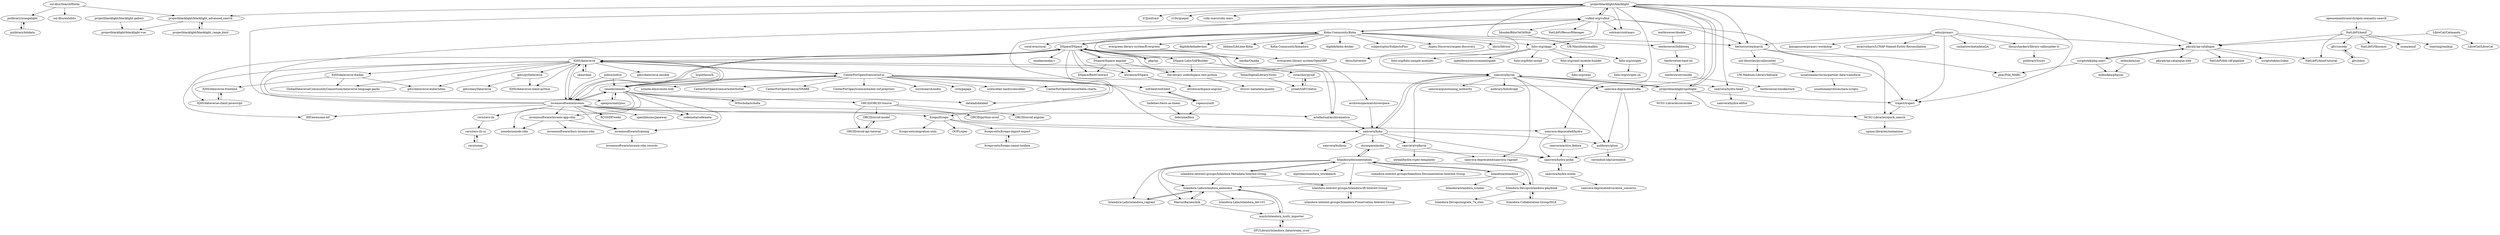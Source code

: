 digraph G {
"sul-dlss/SearchWorks" -> "sul-dlss/exhibits"
"sul-dlss/SearchWorks" -> "projectblacklight/blacklight_advanced_search"
"sul-dlss/SearchWorks" -> "pulibrary/orangelight"
"CenterForOpenScience/osf.io" -> "CenterForOpenScience/SHARE"
"CenterForOpenScience/osf.io" -> "IQSS/dataverse"
"CenterForOpenScience/osf.io" -> "CenterForOpenScience/waterbutler"
"CenterForOpenScience/osf.io" -> "zenodo/zenodo"
"CenterForOpenScience/osf.io" -> "osfclient/osfclient"
"CenterForOpenScience/osf.io" -> "inveniosoftware/invenio"
"CenterForOpenScience/osf.io" -> "ropensci/osfr"
"CenterForOpenScience/osf.io" -> "CenterForOpenScience/ember-osf-preprints"
"CenterForOpenScience/osf.io" -> "datalad/datalad" ["e"=1]
"CenterForOpenScience/osf.io" -> "ourresearch/oadoi" ["e"=1]
"CenterForOpenScience/osf.io" -> "crsh/papaja" ["e"=1]
"CenterForOpenScience/osf.io" -> "samvera-deprecated/sufia"
"CenterForOpenScience/osf.io" -> "sciencefair-land/sciencefair" ["e"=1]
"CenterForOpenScience/osf.io" -> "CenterForOpenScience/helm-charts"
"CenterForOpenScience/osf.io" -> "scinote-eln/scinote-web" ["e"=1]
"IQSS/dataverse" -> "IQSS/dataverse-docker"
"IQSS/dataverse" -> "gdcc/pyDataverse"
"IQSS/dataverse" -> "CenterForOpenScience/osf.io"
"IQSS/dataverse" -> "inveniosoftware/invenio"
"IQSS/dataverse" -> "ckan/ckan" ["e"=1]
"IQSS/dataverse" -> "zenodo/zenodo"
"IQSS/dataverse" -> "gdcc/dataverse-kubernetes"
"IQSS/dataverse" -> "artefactual/archivematica" ["e"=1]
"IQSS/dataverse" -> "gdcc/dataverse-ansible"
"IQSS/dataverse" -> "GlobalDataverseCommunityConsortium/dataverse-language-packs"
"IQSS/dataverse" -> "IQSS/dataverse-client-python"
"IQSS/dataverse" -> "DSpace/DSpace"
"IQSS/dataverse" -> "IQSS/dataverse-client-javascript"
"IQSS/dataverse" -> "samvera/hyrax"
"IQSS/dataverse" -> "openjournals/joss" ["e"=1]
"lindeloev/tests-as-linear" -> "debruine/faux" ["e"=1]
"rero/sonar" -> "rero/rero-ils-ui"
"NatLibFi/Annif" -> "NatLibFi/Annif-tutorial"
"NatLibFi/Annif" -> "NatLibFi/Skosmos" ["e"=1]
"NatLibFi/Annif" -> "pkiraly/qa-catalogue"
"NatLibFi/Annif" -> "osma/annif"
"NatLibFi/Annif" -> "tomtung/omikuji" ["e"=1]
"NatLibFi/Annif" -> "gbv/cocoda"
"IQSS/dataverse-docker" -> "gdcc/dataverse-kubernetes"
"IQSS/dataverse-docker" -> "GlobalDataverseCommunityConsortium/dataverse-language-packs"
"IQSS/dataverse-docker" -> "IQSS/dataverse-frontend"
"samvera/hydra-head" -> "samvera/hydra-editor"
"vufind-org/vufind" -> "NatLibFi/RecordManager"
"vufind-org/vufind" -> "projectblacklight/blacklight"
"vufind-org/vufind" -> "solrmarc/solrmarc"
"vufind-org/vufind" -> "folio-org/okapi"
"vufind-org/vufind" -> "Koha-Community/Koha"
"vufind-org/vufind" -> "hectorcorrea/marcli"
"vufind-org/vufind" -> "hbunke/BibsOnGitHub"
"vufind-org/vufind" -> "pear/File_MARC"
"projectblacklight/spotlight" -> "projectblacklight/blacklight"
"projectblacklight/spotlight" -> "NCSU-Libraries/ocracoke"
"projectblacklight/spotlight" -> "NCSU-Libraries/quick_search"
"projectblacklight/spotlight" -> "samvera/hyrax"
"projectblacklight/spotlight" -> "traject/traject"
"Islandora/islandora" -> "Islandora/documentation"
"Islandora/islandora" -> "Islandora/islandora_scholar"
"Islandora/islandora" -> "Islandora-Labs/islandora_awesome"
"Islandora/islandora" -> "Islandora-Devops/islandora-playbook"
"traject/traject" -> "NCSU-Libraries/quick_search"
"inveniosoftware/invenio-app-rdm" -> "inveniosoftware/docs-invenio-rdm"
"inveniosoftware/invenio-app-rdm" -> "zenodo/zenodo-rdm"
"inveniosoftware/invenio-app-rdm" -> "inveniosoftware/training"
"folio-org/stripes" -> "folio-org/stripes-cli"
"gbv/cocoda" -> "gbv/jskos"
"evergreen-library-system/Evergreen" -> "evergreen-library-system/OpenSRF"
"gdcc/pyDataverse" -> "gdcc/easyDataverse"
"gdcc/pyDataverse" -> "IQSS/dataverse-client-python"
"islandora-interest-groups/Islandora-Preservation-Interest-Group" -> "islandora-interest-groups/Islandora-IR-Interest-Group"
"projectblacklight/blacklight-gallery" -> "projectblacklight/blacklight-vue"
"DSpace-Labs/SAFBuilder" -> "cstarcher/pysaf"
"DSpace-Labs/SAFBuilder" -> "the-library-code/dspace-rest-python"
"ckan/ckan" -> "IQSS/dataverse" ["e"=1]
"indico/indico" -> "inveniosoftware/invenio" ["e"=1]
"indico/indico" -> "zenodo/zenodo" ["e"=1]
"inveniosoftware/invenio" -> "zenodo/zenodo"
"inveniosoftware/invenio" -> "inveniosoftware/invenio-app-rdm"
"inveniosoftware/invenio" -> "inveniosoftware/training"
"inveniosoftware/invenio" -> "samvera/hyku"
"inveniosoftware/invenio" -> "RCOSDP/weko"
"inveniosoftware/invenio" -> "codemeta/codemeta" ["e"=1]
"inveniosoftware/invenio" -> "DSpace/DSpace"
"inveniosoftware/invenio" -> "vufind-org/vufind"
"inveniosoftware/invenio" -> "fcrepo/fcrepo"
"inveniosoftware/invenio" -> "openlibhums/janeway" ["e"=1]
"inveniosoftware/invenio" -> "artefactual/archivematica" ["e"=1]
"inveniosoftware/invenio" -> "IIIF/awesome-iiif" ["e"=1]
"inveniosoftware/invenio" -> "IQSS/dataverse"
"inveniosoftware/invenio" -> "projectblacklight/blacklight"
"inveniosoftware/invenio" -> "rero/rero-ils"
"ORCID/orcid-model" -> "ORCID/orcid-api-tutorial"
"Islandora/documentation" -> "Islandora-Devops/islandora-playbook"
"Islandora/documentation" -> "islandora-interest-groups/Islandora-Metadata-Interest-Group"
"Islandora/documentation" -> "Islandora/islandora"
"Islandora/documentation" -> "Islandora-Labs/islandora_awesome"
"Islandora/documentation" -> "Islandora-Labs/islandora_vagrant"
"Islandora/documentation" -> "mjordan/islandora_workbench"
"Islandora/documentation" -> "islandora-interest-groups/Islandora-IR-Interest-Group"
"Islandora/documentation" -> "duraspace/pcdm"
"Islandora/documentation" -> "MarcusBarnes/mik"
"Islandora/documentation" -> "islandora-interest-groups/Islandora-Documentation-Interest-Group"
"pulibrary/orangelight" -> "pulibrary/bibdata"
"gbv/jskos" -> "gbv/cocoda"
"samvera/hydra-works" -> "samvera/hydra-pcdm"
"samvera/hydra-works" -> "samvera-deprecated/curation_concerns"
"pulibrary/bibdata" -> "pulibrary/orangelight"
"IQSS/dataverse-client-javascript" -> "IQSS/dataverse-frontend"
"rero/rero-ils-ui" -> "rero/sonar"
"textbrowser/dooble" -> "textbrowser/biblioteq" ["e"=1]
"projectblacklight/blacklight" -> "projectblacklight/spotlight"
"projectblacklight/blacklight" -> "samvera/hyrax"
"projectblacklight/blacklight" -> "vufind-org/vufind"
"projectblacklight/blacklight" -> "traject/traject"
"projectblacklight/blacklight" -> "solrmarc/solrmarc"
"projectblacklight/blacklight" -> "samvera/hydra-head"
"projectblacklight/blacklight" -> "samvera-deprecated/sufia"
"projectblacklight/blacklight" -> "samvera/hyku"
"projectblacklight/blacklight" -> "projectblacklight/blacklight_advanced_search"
"projectblacklight/blacklight" -> "ICIJ/extract" ["e"=1]
"projectblacklight/blacklight" -> "o19s/quepid" ["e"=1]
"projectblacklight/blacklight" -> "ruby-marc/ruby-marc"
"projectblacklight/blacklight" -> "samvera-deprecated/hydra"
"projectblacklight/blacklight" -> "pkiraly/qa-catalogue"
"projectblacklight/blacklight" -> "hectorcorrea/marcli"
"DSpace/DSpace" -> "DSpace/dspace-angular"
"DSpace/DSpace" -> "DSpace/RestContract"
"DSpace/DSpace" -> "inveniosoftware/invenio"
"DSpace/DSpace" -> "pkp/ojs" ["e"=1]
"DSpace/DSpace" -> "archivesspace/archivesspace" ["e"=1]
"DSpace/DSpace" -> "the-library-code/dspace-rest-python"
"DSpace/DSpace" -> "fcrepo/fcrepo"
"DSpace/DSpace" -> "artefactual/archivematica" ["e"=1]
"DSpace/DSpace" -> "4Science/DSpace"
"DSpace/DSpace" -> "omeka/omeka-s" ["e"=1]
"DSpace/DSpace" -> "DSpace-Labs/SAFBuilder"
"DSpace/DSpace" -> "Koha-Community/Koha"
"DSpace/DSpace" -> "IQSS/dataverse"
"DSpace/DSpace" -> "omeka/Omeka" ["e"=1]
"DSpace/DSpace" -> "IIIF/awesome-iiif" ["e"=1]
"pkp/ojs" -> "DSpace/DSpace" ["e"=1]
"islandora-interest-groups/Islandora-Metadata-Interest-Group" -> "islandora-interest-groups/Islandora-IR-Interest-Group"
"islandora-interest-groups/Islandora-Metadata-Interest-Group" -> "Islandora-Labs/islandora_awesome"
"islandora-interest-groups/Islandora-Metadata-Interest-Group" -> "Islandora/documentation"
"hypothesis/h" -> "zenodo/zenodo" ["e"=1]
"textbrowser/spot-on" -> "textbrowser/smoke"
"jcreel/SAFCreator" -> "cstarcher/pysaf"
"edsu/pymarc" -> "lpmagnuson/pymarc-workshop"
"edsu/pymarc" -> "pkiraly/qa-catalogue"
"edsu/pymarc" -> "hectorcorrea/marcli"
"edsu/pymarc" -> "mcarruthers/LCNAF-Named-Entity-Reconciliation" ["e"=1]
"edsu/pymarc" -> "libraryhackers/library-callnumber-lc"
"edsu/pymarc" -> "cmharlow/metadataQA" ["e"=1]
"edsu/pymarc" -> "traject/traject"
"textbrowser/biblioteq" -> "textbrowser/spot-on"
"samvera/active_fedora" -> "samvera/hydra-pcdm"
"duraspace/pcdm" -> "samvera/hydra-pcdm"
"duraspace/pcdm" -> "Islandora/documentation"
"libris/librisxl" -> "libris/lxlviewer"
"libraryhackers/library-callnumber-lc" -> "pulibrary/lcsort"
"fcrepo-exts/fcrepo-camel-toolbox" -> "fcrepo-exts/fcrepo-import-export"
"hbunke/BibsOnGitHub" -> "UB-Mannheim/malibu"
"samvera/hydra-pcdm" -> "samvera/hydra-works"
"Islandora-Labs/islandora_vagrant" -> "Islandora-Labs/islandora_awesome"
"MarcusBarnes/mik" -> "mnylc/islandora_multi_importer"
"MarcusBarnes/mik" -> "Islandora-Labs/islandora_awesome"
"ropensci/osfr" -> "debruine/faux"
"ropensci/osfr" -> "osfclient/osfclient"
"archivesspace/archivesspace" -> "samvera/hyku" ["e"=1]
"scriptotek/php-marc" -> "indexdata/phpyaz"
"scriptotek/php-marc" -> "pear/File_MARC"
"scriptotek/php-marc" -> "pkiraly/qa-catalogue"
"folio-org/okapi" -> "folio-org/folio-install"
"folio-org/okapi" -> "folio-org/stripes"
"folio-org/okapi" -> "folio-org/folio-sample-modules"
"folio-org/okapi" -> "folio-org/raml-module-builder"
"folio-org/okapi" -> "openlibraryenvironment/gokb"
"indexdata/yaz" -> "indexdata/phpyaz"
"the-library-code/dspace-rest-python" -> "ilri/csv-metadata-quality"
"pulibrary/plum" -> "cavendish-ldp/cavendish"
"TexasDigitalLibrary/Vireo" -> "jcreel/SAFCreator"
"islandora-interest-groups/Islandora-IR-Interest-Group" -> "islandora-interest-groups/Islandora-Preservation-Interest-Group"
"Koha-Community/Koha" -> "vufind-org/vufind"
"Koha-Community/Koha" -> "digibib/kohadevbox"
"Koha-Community/Koha" -> "evergreen-library-system/Evergreen"
"Koha-Community/Koha" -> "liblime/LibLime-Koha"
"Koha-Community/Koha" -> "Koha-Community/kohadocs"
"Koha-Community/Koha" -> "folio-org/okapi"
"Koha-Community/Koha" -> "digibib/koha-docker"
"Koha-Community/Koha" -> "textbrowser/biblioteq"
"Koha-Community/Koha" -> "subjectsplus/SubjectsPlus"
"Koha-Community/Koha" -> "Aspen-Discovery/aspen-discovery"
"Koha-Community/Koha" -> "coral-erm/coral"
"Koha-Community/Koha" -> "omeka/Omeka" ["e"=1]
"Koha-Community/Koha" -> "DSpace/DSpace"
"Koha-Community/Koha" -> "hectorcorrea/marcli"
"Koha-Community/Koha" -> "libris/librisxl"
"openjournals/joss" -> "zenodo/zenodo" ["e"=1]
"samvera/hyku" -> "samvera/hyrax"
"samvera/hyku" -> "duraspace/pcdm"
"samvera/hyku" -> "samvera/valkyrie"
"samvera/hyku" -> "samvera/bulkrax"
"samvera/hyku" -> "pulibrary/plum"
"samvera/hyku" -> "samvera/hydra-pcdm"
"opensemanticsearch/open-semantic-search" -> "NatLibFi/Annif" ["e"=1]
"artefactual/archivematica" -> "samvera/hyku" ["e"=1]
"cstarcher/pysaf" -> "jcreel/SAFCreator"
"IQSS/dataverse-frontend" -> "IQSS/dataverse-client-javascript"
"NCSU-Libraries/quick_search" -> "upenn-libraries/xmlaminar"
"Islandora-Labs/islandora_awesome" -> "mnylc/islandora_multi_importer"
"Islandora-Labs/islandora_awesome" -> "Islandora-Labs/islandora_dev101"
"Islandora-Labs/islandora_awesome" -> "MarcusBarnes/mik"
"Islandora-Labs/islandora_awesome" -> "Islandora-Labs/islandora_vagrant"
"SFULibrary/islandora_datastream_crud" -> "mnylc/islandora_multi_importer"
"mnylc/islandora_multi_importer" -> "SFULibrary/islandora_datastream_crud"
"mnylc/islandora_multi_importer" -> "Islandora-Labs/islandora_awesome"
"folio-org/raml-module-builder" -> "folio-org/raml"
"4Science/DSpace" -> "4Science/dspace-angular"
"projectblacklight/blacklight_advanced_search" -> "projectblacklight/blacklight_range_limit"
"projectblacklight/blacklight_advanced_search" -> "projectblacklight/blacklight-vue"
"samvera/valkyrie" -> "samvera-deprecated/samvera-vagrant"
"samvera/valkyrie" -> "awead/hydra-rspec-templates"
"fcrepo-exts/fcrepo-import-export" -> "fcrepo-exts/fcrepo-camel-toolbox"
"folio-org/raml" -> "folio-org/raml-module-builder"
"projectblacklight/blacklight_range_limit" -> "projectblacklight/blacklight_advanced_search"
"DSpace/dspace-angular" -> "DSpace/DSpace"
"DSpace/dspace-angular" -> "DSpace/RestContract"
"DSpace/dspace-angular" -> "the-library-code/dspace-rest-python"
"DSpace/dspace-angular" -> "4Science/DSpace"
"samvera/hyrax" -> "samvera/hyku"
"samvera/hyrax" -> "samvera/valkyrie"
"samvera/hyrax" -> "pulibrary/plum"
"samvera/hyrax" -> "samvera/hydra-head"
"samvera/hyrax" -> "projectblacklight/spotlight"
"samvera/hyrax" -> "samvera-deprecated/sufia"
"samvera/hyrax" -> "samvera-deprecated/samvera-vagrant"
"samvera/hyrax" -> "samvera/questioning_authority"
"samvera/hyrax" -> "mlibrary/heliotrope"
"samvera-deprecated/sufia" -> "samvera/hydra-pcdm"
"samvera-deprecated/sufia" -> "pulibrary/plum"
"fcrepo/fcrepo" -> "samvera-deprecated/hydra"
"fcrepo/fcrepo" -> "OCFL/spec"
"fcrepo/fcrepo" -> "fcrepo-exts/fcrepo-import-export"
"fcrepo/fcrepo" -> "fcrepo-exts/migration-utils"
"textbrowser/smoke" -> "textbrowser/smokestack"
"textbrowser/smoke" -> "textbrowser/spot-on"
"usnationalarchives/partner-data-transform" -> "usnationalarchives/nara-scripts"
"LibreCat/Catmandu" -> "pkiraly/qa-catalogue"
"LibreCat/Catmandu" -> "LibreCat/LibreCat"
"unt-libraries/pycallnumber" -> "usnationalarchives/partner-data-transform"
"unt-libraries/pycallnumber" -> "UW-Madison-Library/bibcard"
"osfclient/osfclient" -> "ropensci/osfr"
"ORCID/ORCID-Source" -> "ORCID/orcid-model"
"ORCID/ORCID-Source" -> "ORCID/orcid-api-tutorial"
"ORCID/ORCID-Source" -> "ORCID/python-orcid" ["e"=1]
"ORCID/ORCID-Source" -> "ORCID/orcid-angular"
"zenodo/zenodo" -> "inveniosoftware/invenio"
"zenodo/zenodo" -> "openjournals/joss" ["e"=1]
"zenodo/zenodo" -> "codemeta/codemeta" ["e"=1]
"zenodo/zenodo" -> "zenodo/zenodo-rdm"
"zenodo/zenodo" -> "IQSS/dataverse"
"zenodo/zenodo" -> "CenterForOpenScience/osf.io"
"zenodo/zenodo" -> "inveniosoftware/invenio-app-rdm"
"zenodo/zenodo" -> "ORCID/ORCID-Source"
"zenodo/zenodo" -> "inveniosoftware/training"
"zenodo/zenodo" -> "WDscholia/scholia" ["e"=1]
"zenodo/zenodo" -> "datalad/datalad" ["e"=1]
"pkiraly/qa-catalogue" -> "pkiraly/qa-catalogue-web"
"pkiraly/qa-catalogue" -> "scriptotek/php-marc"
"pkiraly/qa-catalogue" -> "NatLibFi/bib-rdf-pipeline"
"pkiraly/qa-catalogue" -> "NatLibFi/Annif-tutorial"
"pkiraly/qa-catalogue" -> "scriptotek/mc2skos"
"rero/rero-ils" -> "rero/rero-ils-ui"
"inveniosoftware/training" -> "inveniosoftware/invenio-rdm-records"
"hectorcorrea/marcli" -> "traject/traject"
"hectorcorrea/marcli" -> "unt-libraries/pycallnumber"
"hectorcorrea/marcli" -> "NCSU-Libraries/quick_search"
"samvera-deprecated/hydra" -> "samvera/active_fedora"
"samvera-deprecated/hydra" -> "samvera/hydra-pcdm"
"Islandora-Devops/islandora-playbook" -> "Islandora-Collaboration-Group/ISLE"
"Islandora-Devops/islandora-playbook" -> "Islandora-Devops/migrate_7x_claw"
"Islandora-Devops/islandora-playbook" -> "Islandora/documentation"
"Islandora-Collaboration-Group/ISLE" -> "Islandora-Devops/islandora-playbook"
"ORCID/orcid-api-tutorial" -> "ORCID/orcid-model"
"sul-dlss/SearchWorks" ["l"="39.47,34.753"]
"sul-dlss/exhibits" ["l"="39.496,34.752"]
"projectblacklight/blacklight_advanced_search" ["l"="39.428,34.78"]
"pulibrary/orangelight" ["l"="39.494,34.734"]
"CenterForOpenScience/osf.io" ["l"="39.27,34.687"]
"CenterForOpenScience/SHARE" ["l"="39.235,34.666"]
"IQSS/dataverse" ["l"="39.277,34.727"]
"CenterForOpenScience/waterbutler" ["l"="39.3,34.662"]
"zenodo/zenodo" ["l"="39.236,34.712"]
"osfclient/osfclient" ["l"="39.287,34.643"]
"inveniosoftware/invenio" ["l"="39.269,34.76"]
"ropensci/osfr" ["l"="39.277,34.627"]
"CenterForOpenScience/ember-osf-preprints" ["l"="39.267,34.661"]
"datalad/datalad" ["l"="61.722,35.371", "c"=568]
"ourresearch/oadoi" ["l"="-34.297,16.364", "c"=996]
"crsh/papaja" ["l"="40.553,35.598", "c"=51]
"samvera-deprecated/sufia" ["l"="39.336,34.765"]
"sciencefair-land/sciencefair" ["l"="-3.277,22.024", "c"=1087]
"CenterForOpenScience/helm-charts" ["l"="39.248,34.646"]
"scinote-eln/scinote-web" ["l"="40.872,37.95", "c"=141]
"IQSS/dataverse-docker" ["l"="39.306,34.702"]
"gdcc/pyDataverse" ["l"="39.328,34.697"]
"ckan/ckan" ["l"="-4.431,-42.321", "c"=302]
"gdcc/dataverse-kubernetes" ["l"="39.304,34.719"]
"artefactual/archivematica" ["l"="-36.802,20.878", "c"=326]
"gdcc/dataverse-ansible" ["l"="39.265,34.71"]
"GlobalDataverseCommunityConsortium/dataverse-language-packs" ["l"="39.289,34.708"]
"IQSS/dataverse-client-python" ["l"="39.319,34.713"]
"DSpace/DSpace" ["l"="39.231,34.779"]
"IQSS/dataverse-client-javascript" ["l"="39.296,34.695"]
"samvera/hyrax" ["l"="39.334,34.786"]
"openjournals/joss" ["l"="41.01,35.254", "c"=51]
"lindeloev/tests-as-linear" ["l"="40.683,35.56", "c"=51]
"debruine/faux" ["l"="39.28,34.596"]
"rero/sonar" ["l"="39.208,34.819"]
"rero/rero-ils-ui" ["l"="39.225,34.812"]
"NatLibFi/Annif" ["l"="39.384,34.94"]
"NatLibFi/Annif-tutorial" ["l"="39.389,34.918"]
"NatLibFi/Skosmos" ["l"="-1.733,-41.953", "c"=456]
"pkiraly/qa-catalogue" ["l"="39.405,34.89"]
"osma/annif" ["l"="39.367,34.955"]
"tomtung/omikuji" ["l"="51.71,31.019", "c"=83]
"gbv/cocoda" ["l"="39.377,34.975"]
"IQSS/dataverse-frontend" ["l"="39.311,34.683"]
"samvera/hydra-head" ["l"="39.317,34.802"]
"samvera/hydra-editor" ["l"="39.29,34.807"]
"vufind-org/vufind" ["l"="39.303,34.847"]
"NatLibFi/RecordManager" ["l"="39.297,34.869"]
"projectblacklight/blacklight" ["l"="39.351,34.815"]
"solrmarc/solrmarc" ["l"="39.328,34.84"]
"folio-org/okapi" ["l"="39.266,34.902"]
"Koha-Community/Koha" ["l"="39.243,34.854"]
"hectorcorrea/marcli" ["l"="39.357,34.845"]
"hbunke/BibsOnGitHub" ["l"="39.316,34.881"]
"pear/File_MARC" ["l"="39.357,34.868"]
"projectblacklight/spotlight" ["l"="39.372,34.8"]
"NCSU-Libraries/ocracoke" ["l"="39.405,34.782"]
"NCSU-Libraries/quick_search" ["l"="39.394,34.822"]
"traject/traject" ["l"="39.381,34.83"]
"Islandora/islandora" ["l"="39.477,34.959"]
"Islandora/documentation" ["l"="39.449,34.939"]
"Islandora/islandora_scholar" ["l"="39.5,34.974"]
"Islandora-Labs/islandora_awesome" ["l"="39.456,34.975"]
"Islandora-Devops/islandora-playbook" ["l"="39.486,34.944"]
"inveniosoftware/invenio-app-rdm" ["l"="39.211,34.729"]
"inveniosoftware/docs-invenio-rdm" ["l"="39.175,34.724"]
"zenodo/zenodo-rdm" ["l"="39.198,34.705"]
"inveniosoftware/training" ["l"="39.229,34.74"]
"folio-org/stripes" ["l"="39.269,34.938"]
"folio-org/stripes-cli" ["l"="39.267,34.958"]
"gbv/jskos" ["l"="39.372,34.994"]
"evergreen-library-system/Evergreen" ["l"="39.184,34.858"]
"evergreen-library-system/OpenSRF" ["l"="39.158,34.859"]
"gdcc/easyDataverse" ["l"="39.351,34.678"]
"islandora-interest-groups/Islandora-Preservation-Interest-Group" ["l"="39.487,34.929"]
"islandora-interest-groups/Islandora-IR-Interest-Group" ["l"="39.472,34.937"]
"projectblacklight/blacklight-gallery" ["l"="39.48,34.777"]
"projectblacklight/blacklight-vue" ["l"="39.457,34.777"]
"DSpace-Labs/SAFBuilder" ["l"="39.168,34.766"]
"cstarcher/pysaf" ["l"="39.123,34.762"]
"the-library-code/dspace-rest-python" ["l"="39.184,34.77"]
"indico/indico" ["l"="35.959,18.947", "c"=979]
"samvera/hyku" ["l"="39.331,34.808"]
"RCOSDP/weko" ["l"="39.267,34.781"]
"codemeta/codemeta" ["l"="41.292,35.166", "c"=51]
"fcrepo/fcrepo" ["l"="39.316,34.75"]
"openlibhums/janeway" ["l"="-3.29,21.929", "c"=1087]
"IIIF/awesome-iiif" ["l"="-52.103,-11.592", "c"=1201]
"rero/rero-ils" ["l"="39.249,34.798"]
"ORCID/orcid-model" ["l"="39.131,34.656"]
"ORCID/orcid-api-tutorial" ["l"="39.141,34.645"]
"islandora-interest-groups/Islandora-Metadata-Interest-Group" ["l"="39.457,34.954"]
"Islandora-Labs/islandora_vagrant" ["l"="39.44,34.968"]
"mjordan/islandora_workbench" ["l"="39.428,34.955"]
"duraspace/pcdm" ["l"="39.394,34.876"]
"MarcusBarnes/mik" ["l"="39.472,34.974"]
"islandora-interest-groups/Islandora-Documentation-Interest-Group" ["l"="39.429,34.94"]
"pulibrary/bibdata" ["l"="39.508,34.724"]
"samvera/hydra-works" ["l"="39.371,34.835"]
"samvera/hydra-pcdm" ["l"="39.368,34.812"]
"samvera-deprecated/curation_concerns" ["l"="39.378,34.854"]
"textbrowser/dooble" ["l"="-20.309,-28.154", "c"=107]
"textbrowser/biblioteq" ["l"="39.171,34.9"]
"ICIJ/extract" ["l"="-5.026,-41.212", "c"=333]
"o19s/quepid" ["l"="-2.344,8.837", "c"=1024]
"ruby-marc/ruby-marc" ["l"="39.395,34.805"]
"samvera-deprecated/hydra" ["l"="39.36,34.782"]
"DSpace/dspace-angular" ["l"="39.198,34.781"]
"DSpace/RestContract" ["l"="39.205,34.797"]
"pkp/ojs" ["l"="24.671,-26.227", "c"=32]
"archivesspace/archivesspace" ["l"="-36.753,20.846", "c"=326]
"4Science/DSpace" ["l"="39.181,34.793"]
"omeka/omeka-s" ["l"="-52.154,-11.536", "c"=1201]
"omeka/Omeka" ["l"="-52.179,-11.521", "c"=1201]
"hypothesis/h" ["l"="-2.405,-29.74", "c"=4]
"textbrowser/spot-on" ["l"="39.131,34.925"]
"textbrowser/smoke" ["l"="39.109,34.94"]
"jcreel/SAFCreator" ["l"="39.099,34.76"]
"edsu/pymarc" ["l"="39.408,34.848"]
"lpmagnuson/pymarc-workshop" ["l"="39.428,34.833"]
"mcarruthers/LCNAF-Named-Entity-Reconciliation" ["l"="-0.864,-42.19", "c"=1022]
"libraryhackers/library-callnumber-lc" ["l"="39.449,34.832"]
"cmharlow/metadataQA" ["l"="-0.829,-42.23", "c"=1022]
"samvera/active_fedora" ["l"="39.385,34.786"]
"libris/librisxl" ["l"="39.229,34.892"]
"libris/lxlviewer" ["l"="39.216,34.909"]
"pulibrary/lcsort" ["l"="39.474,34.822"]
"fcrepo-exts/fcrepo-camel-toolbox" ["l"="39.377,34.725"]
"fcrepo-exts/fcrepo-import-export" ["l"="39.358,34.734"]
"UB-Mannheim/malibu" ["l"="39.32,34.903"]
"mnylc/islandora_multi_importer" ["l"="39.47,34.993"]
"scriptotek/php-marc" ["l"="39.415,34.876"]
"indexdata/phpyaz" ["l"="39.456,34.875"]
"folio-org/folio-install" ["l"="39.265,34.923"]
"folio-org/folio-sample-modules" ["l"="39.246,34.916"]
"folio-org/raml-module-builder" ["l"="39.245,34.933"]
"openlibraryenvironment/gokb" ["l"="39.284,34.921"]
"indexdata/yaz" ["l"="39.489,34.874"]
"ilri/csv-metadata-quality" ["l"="39.154,34.774"]
"pulibrary/plum" ["l"="39.32,34.777"]
"cavendish-ldp/cavendish" ["l"="39.304,34.766"]
"TexasDigitalLibrary/Vireo" ["l"="39.07,34.759"]
"digibib/kohadevbox" ["l"="39.245,34.879"]
"liblime/LibLime-Koha" ["l"="39.202,34.882"]
"Koha-Community/kohadocs" ["l"="39.231,34.839"]
"digibib/koha-docker" ["l"="39.224,34.875"]
"subjectsplus/SubjectsPlus" ["l"="39.263,34.873"]
"Aspen-Discovery/aspen-discovery" ["l"="39.211,34.844"]
"coral-erm/coral" ["l"="39.209,34.86"]
"samvera/valkyrie" ["l"="39.306,34.809"]
"samvera/bulkrax" ["l"="39.316,34.824"]
"opensemanticsearch/open-semantic-search" ["l"="-1.68,-41.966", "c"=456]
"upenn-libraries/xmlaminar" ["l"="39.421,34.814"]
"Islandora-Labs/islandora_dev101" ["l"="39.449,34.996"]
"SFULibrary/islandora_datastream_crud" ["l"="39.477,35.009"]
"folio-org/raml" ["l"="39.236,34.947"]
"4Science/dspace-angular" ["l"="39.153,34.801"]
"projectblacklight/blacklight_range_limit" ["l"="39.44,34.768"]
"samvera-deprecated/samvera-vagrant" ["l"="39.306,34.794"]
"awead/hydra-rspec-templates" ["l"="39.286,34.821"]
"samvera/questioning_authority" ["l"="39.367,34.761"]
"mlibrary/heliotrope" ["l"="39.302,34.781"]
"OCFL/spec" ["l"="39.344,34.724"]
"fcrepo-exts/migration-utils" ["l"="39.337,34.739"]
"textbrowser/smokestack" ["l"="39.086,34.954"]
"usnationalarchives/partner-data-transform" ["l"="39.473,34.843"]
"usnationalarchives/nara-scripts" ["l"="39.499,34.84"]
"LibreCat/Catmandu" ["l"="39.46,34.898"]
"LibreCat/LibreCat" ["l"="39.494,34.902"]
"unt-libraries/pycallnumber" ["l"="39.433,34.85"]
"UW-Madison-Library/bibcard" ["l"="39.462,34.854"]
"ORCID/ORCID-Source" ["l"="39.167,34.663"]
"ORCID/python-orcid" ["l"="-34.222,16.088", "c"=996]
"ORCID/orcid-angular" ["l"="39.164,34.638"]
"WDscholia/scholia" ["l"="-1.003,-42.222", "c"=1022]
"pkiraly/qa-catalogue-web" ["l"="39.428,34.893"]
"NatLibFi/bib-rdf-pipeline" ["l"="39.426,34.908"]
"scriptotek/mc2skos" ["l"="39.408,34.91"]
"inveniosoftware/invenio-rdm-records" ["l"="39.201,34.745"]
"Islandora-Collaboration-Group/ISLE" ["l"="39.51,34.941"]
"Islandora-Devops/migrate_7x_claw" ["l"="39.508,34.955"]
}